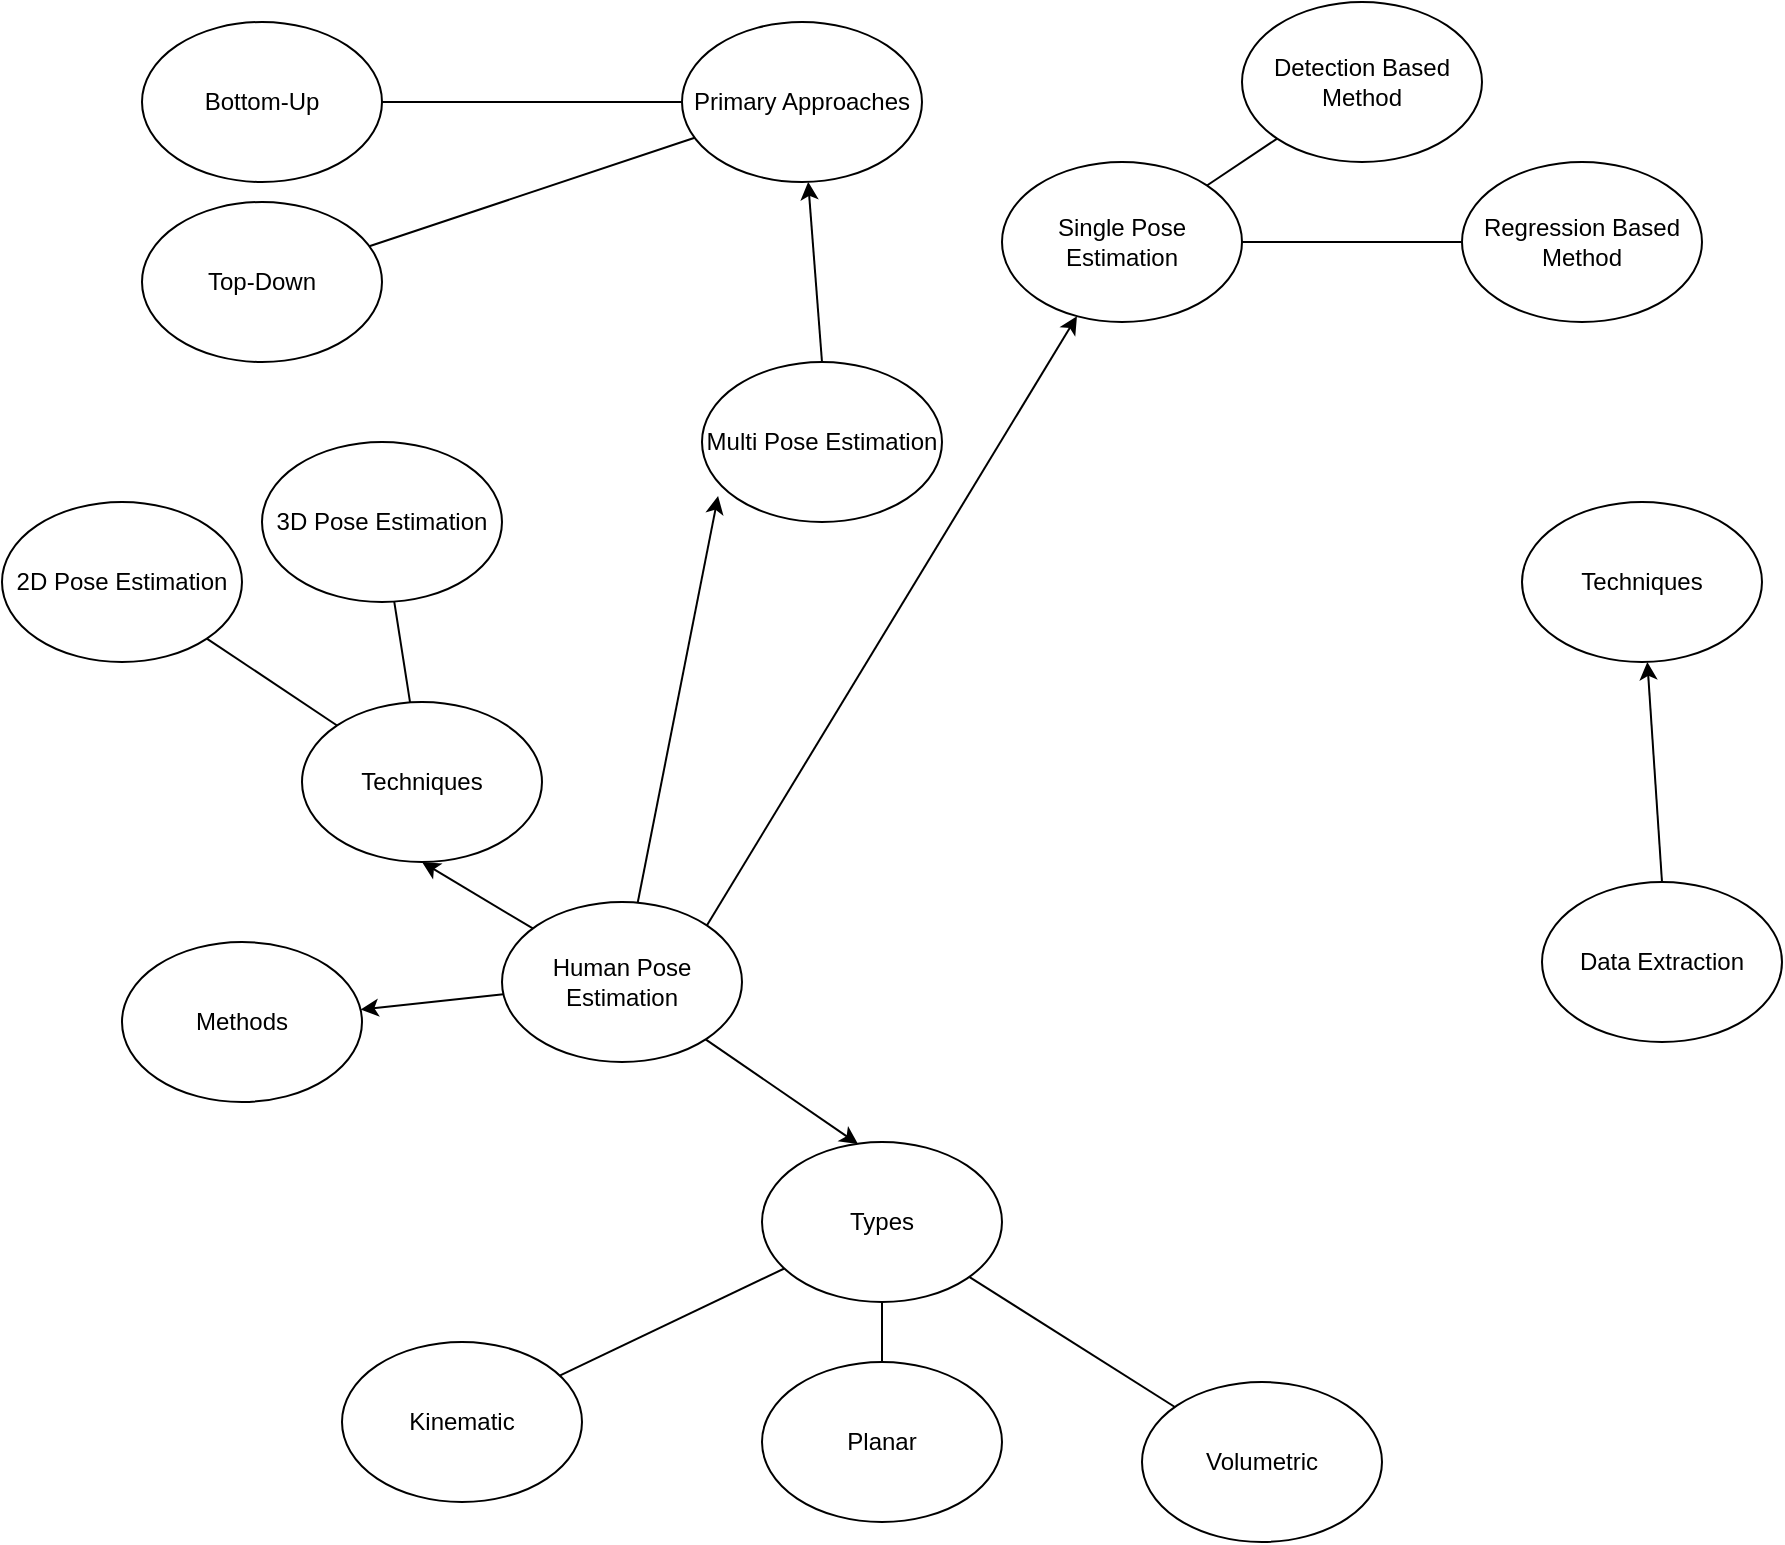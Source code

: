 <mxfile version="17.1.2" type="github">
  <diagram id="6a731a19-8d31-9384-78a2-239565b7b9f0" name="Page-1">
    <mxGraphModel dx="1422" dy="737" grid="1" gridSize="10" guides="1" tooltips="1" connect="1" arrows="1" fold="1" page="1" pageScale="1" pageWidth="1169" pageHeight="827" background="none" math="0" shadow="0">
      <root>
        <mxCell id="0" />
        <mxCell id="1" parent="0" />
        <mxCell id="kBjCQtuUGjo8xMoTbUDO-1542" value="Data Extraction" style="ellipse;whiteSpace=wrap;html=1;" vertex="1" parent="1">
          <mxGeometry x="780" y="460" width="120" height="80" as="geometry" />
        </mxCell>
        <mxCell id="kBjCQtuUGjo8xMoTbUDO-1543" value="Techniques" style="ellipse;whiteSpace=wrap;html=1;" vertex="1" parent="1">
          <mxGeometry x="770" y="270" width="120" height="80" as="geometry" />
        </mxCell>
        <mxCell id="kBjCQtuUGjo8xMoTbUDO-1545" value="" style="endArrow=classic;html=1;rounded=0;exitX=0.5;exitY=0;exitDx=0;exitDy=0;" edge="1" parent="1" source="kBjCQtuUGjo8xMoTbUDO-1542" target="kBjCQtuUGjo8xMoTbUDO-1543">
          <mxGeometry width="50" height="50" relative="1" as="geometry">
            <mxPoint x="780" y="630" as="sourcePoint" />
            <mxPoint x="830" y="580" as="targetPoint" />
          </mxGeometry>
        </mxCell>
        <mxCell id="kBjCQtuUGjo8xMoTbUDO-1546" value="Human Pose Estimation" style="ellipse;whiteSpace=wrap;html=1;" vertex="1" parent="1">
          <mxGeometry x="260" y="470" width="120" height="80" as="geometry" />
        </mxCell>
        <mxCell id="kBjCQtuUGjo8xMoTbUDO-1547" value="Techniques&lt;br&gt;" style="ellipse;whiteSpace=wrap;html=1;" vertex="1" parent="1">
          <mxGeometry x="160" y="370" width="120" height="80" as="geometry" />
        </mxCell>
        <mxCell id="kBjCQtuUGjo8xMoTbUDO-1548" value="2D Pose Estimation" style="ellipse;whiteSpace=wrap;html=1;" vertex="1" parent="1">
          <mxGeometry x="10" y="270" width="120" height="80" as="geometry" />
        </mxCell>
        <mxCell id="kBjCQtuUGjo8xMoTbUDO-1549" value="3D Pose Estimation" style="ellipse;whiteSpace=wrap;html=1;" vertex="1" parent="1">
          <mxGeometry x="140" y="240" width="120" height="80" as="geometry" />
        </mxCell>
        <mxCell id="kBjCQtuUGjo8xMoTbUDO-1550" value="" style="endArrow=classic;html=1;rounded=0;entryX=0.5;entryY=1;entryDx=0;entryDy=0;" edge="1" parent="1" source="kBjCQtuUGjo8xMoTbUDO-1546" target="kBjCQtuUGjo8xMoTbUDO-1547">
          <mxGeometry width="50" height="50" relative="1" as="geometry">
            <mxPoint x="780" y="620" as="sourcePoint" />
            <mxPoint x="830" y="570" as="targetPoint" />
          </mxGeometry>
        </mxCell>
        <mxCell id="kBjCQtuUGjo8xMoTbUDO-1551" value="" style="endArrow=none;html=1;rounded=0;entryX=1;entryY=1;entryDx=0;entryDy=0;" edge="1" parent="1" source="kBjCQtuUGjo8xMoTbUDO-1547" target="kBjCQtuUGjo8xMoTbUDO-1548">
          <mxGeometry width="50" height="50" relative="1" as="geometry">
            <mxPoint x="780" y="620" as="sourcePoint" />
            <mxPoint x="830" y="570" as="targetPoint" />
          </mxGeometry>
        </mxCell>
        <mxCell id="kBjCQtuUGjo8xMoTbUDO-1552" value="" style="endArrow=none;html=1;rounded=0;" edge="1" parent="1" source="kBjCQtuUGjo8xMoTbUDO-1547" target="kBjCQtuUGjo8xMoTbUDO-1549">
          <mxGeometry width="50" height="50" relative="1" as="geometry">
            <mxPoint x="780" y="620" as="sourcePoint" />
            <mxPoint x="830" y="570" as="targetPoint" />
          </mxGeometry>
        </mxCell>
        <mxCell id="kBjCQtuUGjo8xMoTbUDO-1553" value="Types" style="ellipse;whiteSpace=wrap;html=1;" vertex="1" parent="1">
          <mxGeometry x="390" y="590" width="120" height="80" as="geometry" />
        </mxCell>
        <mxCell id="kBjCQtuUGjo8xMoTbUDO-1554" value="" style="endArrow=classic;html=1;rounded=0;entryX=0.4;entryY=0.013;entryDx=0;entryDy=0;entryPerimeter=0;" edge="1" parent="1" source="kBjCQtuUGjo8xMoTbUDO-1546" target="kBjCQtuUGjo8xMoTbUDO-1553">
          <mxGeometry width="50" height="50" relative="1" as="geometry">
            <mxPoint x="780" y="620" as="sourcePoint" />
            <mxPoint x="830" y="570" as="targetPoint" />
          </mxGeometry>
        </mxCell>
        <mxCell id="kBjCQtuUGjo8xMoTbUDO-1555" value="Kinematic" style="ellipse;whiteSpace=wrap;html=1;" vertex="1" parent="1">
          <mxGeometry x="180" y="690" width="120" height="80" as="geometry" />
        </mxCell>
        <mxCell id="kBjCQtuUGjo8xMoTbUDO-1556" value="Planar" style="ellipse;whiteSpace=wrap;html=1;" vertex="1" parent="1">
          <mxGeometry x="390" y="700" width="120" height="80" as="geometry" />
        </mxCell>
        <mxCell id="kBjCQtuUGjo8xMoTbUDO-1557" value="Volumetric" style="ellipse;whiteSpace=wrap;html=1;" vertex="1" parent="1">
          <mxGeometry x="580" y="710" width="120" height="80" as="geometry" />
        </mxCell>
        <mxCell id="kBjCQtuUGjo8xMoTbUDO-1558" value="" style="endArrow=none;html=1;rounded=0;" edge="1" parent="1" source="kBjCQtuUGjo8xMoTbUDO-1555" target="kBjCQtuUGjo8xMoTbUDO-1553">
          <mxGeometry width="50" height="50" relative="1" as="geometry">
            <mxPoint x="780" y="620" as="sourcePoint" />
            <mxPoint x="830" y="570" as="targetPoint" />
          </mxGeometry>
        </mxCell>
        <mxCell id="kBjCQtuUGjo8xMoTbUDO-1559" value="" style="endArrow=none;html=1;rounded=0;" edge="1" parent="1" source="kBjCQtuUGjo8xMoTbUDO-1556" target="kBjCQtuUGjo8xMoTbUDO-1553">
          <mxGeometry width="50" height="50" relative="1" as="geometry">
            <mxPoint x="780" y="620" as="sourcePoint" />
            <mxPoint x="830" y="570" as="targetPoint" />
          </mxGeometry>
        </mxCell>
        <mxCell id="kBjCQtuUGjo8xMoTbUDO-1560" value="" style="endArrow=none;html=1;rounded=0;" edge="1" parent="1" source="kBjCQtuUGjo8xMoTbUDO-1553" target="kBjCQtuUGjo8xMoTbUDO-1557">
          <mxGeometry width="50" height="50" relative="1" as="geometry">
            <mxPoint x="780" y="620" as="sourcePoint" />
            <mxPoint x="830" y="570" as="targetPoint" />
          </mxGeometry>
        </mxCell>
        <mxCell id="kBjCQtuUGjo8xMoTbUDO-1561" value="Primary Approaches" style="ellipse;whiteSpace=wrap;html=1;" vertex="1" parent="1">
          <mxGeometry x="350" y="30" width="120" height="80" as="geometry" />
        </mxCell>
        <mxCell id="kBjCQtuUGjo8xMoTbUDO-1562" value="" style="endArrow=classic;html=1;rounded=0;exitX=0.5;exitY=0;exitDx=0;exitDy=0;" edge="1" parent="1" source="kBjCQtuUGjo8xMoTbUDO-1570" target="kBjCQtuUGjo8xMoTbUDO-1561">
          <mxGeometry width="50" height="50" relative="1" as="geometry">
            <mxPoint x="780" y="620" as="sourcePoint" />
            <mxPoint x="830" y="570" as="targetPoint" />
          </mxGeometry>
        </mxCell>
        <mxCell id="kBjCQtuUGjo8xMoTbUDO-1563" value="Bottom-Up" style="ellipse;whiteSpace=wrap;html=1;" vertex="1" parent="1">
          <mxGeometry x="80" y="30" width="120" height="80" as="geometry" />
        </mxCell>
        <mxCell id="kBjCQtuUGjo8xMoTbUDO-1564" value="Top-Down" style="ellipse;whiteSpace=wrap;html=1;" vertex="1" parent="1">
          <mxGeometry x="80" y="120" width="120" height="80" as="geometry" />
        </mxCell>
        <mxCell id="kBjCQtuUGjo8xMoTbUDO-1565" value="" style="endArrow=none;html=1;rounded=0;" edge="1" parent="1" source="kBjCQtuUGjo8xMoTbUDO-1561" target="kBjCQtuUGjo8xMoTbUDO-1564">
          <mxGeometry width="50" height="50" relative="1" as="geometry">
            <mxPoint x="780" y="620" as="sourcePoint" />
            <mxPoint x="830" y="570" as="targetPoint" />
          </mxGeometry>
        </mxCell>
        <mxCell id="kBjCQtuUGjo8xMoTbUDO-1566" value="" style="endArrow=none;html=1;rounded=0;" edge="1" parent="1" source="kBjCQtuUGjo8xMoTbUDO-1561" target="kBjCQtuUGjo8xMoTbUDO-1563">
          <mxGeometry width="50" height="50" relative="1" as="geometry">
            <mxPoint x="780" y="620" as="sourcePoint" />
            <mxPoint x="830" y="570" as="targetPoint" />
          </mxGeometry>
        </mxCell>
        <mxCell id="kBjCQtuUGjo8xMoTbUDO-1567" value="Methods" style="ellipse;whiteSpace=wrap;html=1;" vertex="1" parent="1">
          <mxGeometry x="70" y="490" width="120" height="80" as="geometry" />
        </mxCell>
        <mxCell id="kBjCQtuUGjo8xMoTbUDO-1568" value="" style="endArrow=classic;html=1;rounded=0;" edge="1" parent="1" source="kBjCQtuUGjo8xMoTbUDO-1546" target="kBjCQtuUGjo8xMoTbUDO-1567">
          <mxGeometry width="50" height="50" relative="1" as="geometry">
            <mxPoint x="520" y="620" as="sourcePoint" />
            <mxPoint x="570" y="570" as="targetPoint" />
          </mxGeometry>
        </mxCell>
        <mxCell id="kBjCQtuUGjo8xMoTbUDO-1569" value="Single Pose Estimation" style="ellipse;whiteSpace=wrap;html=1;" vertex="1" parent="1">
          <mxGeometry x="510" y="100" width="120" height="80" as="geometry" />
        </mxCell>
        <mxCell id="kBjCQtuUGjo8xMoTbUDO-1570" value="Multi Pose Estimation" style="ellipse;whiteSpace=wrap;html=1;" vertex="1" parent="1">
          <mxGeometry x="360" y="200" width="120" height="80" as="geometry" />
        </mxCell>
        <mxCell id="kBjCQtuUGjo8xMoTbUDO-1571" value="" style="endArrow=classic;html=1;rounded=0;exitX=1;exitY=0;exitDx=0;exitDy=0;" edge="1" parent="1" source="kBjCQtuUGjo8xMoTbUDO-1546" target="kBjCQtuUGjo8xMoTbUDO-1569">
          <mxGeometry width="50" height="50" relative="1" as="geometry">
            <mxPoint x="350" y="420" as="sourcePoint" />
            <mxPoint x="400" y="370" as="targetPoint" />
          </mxGeometry>
        </mxCell>
        <mxCell id="kBjCQtuUGjo8xMoTbUDO-1572" value="" style="endArrow=classic;html=1;rounded=0;entryX=0.067;entryY=0.838;entryDx=0;entryDy=0;entryPerimeter=0;" edge="1" parent="1" source="kBjCQtuUGjo8xMoTbUDO-1546" target="kBjCQtuUGjo8xMoTbUDO-1570">
          <mxGeometry width="50" height="50" relative="1" as="geometry">
            <mxPoint x="350" y="420" as="sourcePoint" />
            <mxPoint x="400" y="370" as="targetPoint" />
          </mxGeometry>
        </mxCell>
        <mxCell id="kBjCQtuUGjo8xMoTbUDO-1573" value="Regression Based Method" style="ellipse;whiteSpace=wrap;html=1;" vertex="1" parent="1">
          <mxGeometry x="740" y="100" width="120" height="80" as="geometry" />
        </mxCell>
        <mxCell id="kBjCQtuUGjo8xMoTbUDO-1574" value="Detection Based Method" style="ellipse;whiteSpace=wrap;html=1;" vertex="1" parent="1">
          <mxGeometry x="630" y="20" width="120" height="80" as="geometry" />
        </mxCell>
        <mxCell id="kBjCQtuUGjo8xMoTbUDO-1575" value="" style="endArrow=none;html=1;rounded=0;" edge="1" parent="1" source="kBjCQtuUGjo8xMoTbUDO-1569" target="kBjCQtuUGjo8xMoTbUDO-1574">
          <mxGeometry width="50" height="50" relative="1" as="geometry">
            <mxPoint x="350" y="410" as="sourcePoint" />
            <mxPoint x="400" y="360" as="targetPoint" />
          </mxGeometry>
        </mxCell>
        <mxCell id="kBjCQtuUGjo8xMoTbUDO-1576" value="" style="endArrow=none;html=1;rounded=0;" edge="1" parent="1" source="kBjCQtuUGjo8xMoTbUDO-1569" target="kBjCQtuUGjo8xMoTbUDO-1573">
          <mxGeometry width="50" height="50" relative="1" as="geometry">
            <mxPoint x="350" y="280" as="sourcePoint" />
            <mxPoint x="400" y="230" as="targetPoint" />
          </mxGeometry>
        </mxCell>
      </root>
    </mxGraphModel>
  </diagram>
</mxfile>
